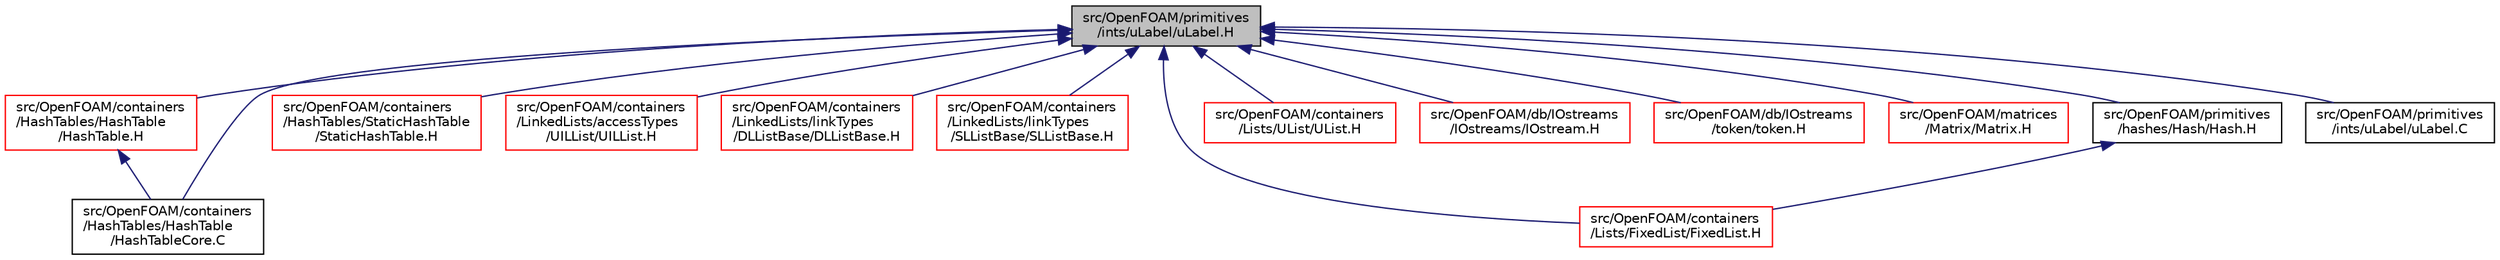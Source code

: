 digraph "src/OpenFOAM/primitives/ints/uLabel/uLabel.H"
{
  bgcolor="transparent";
  edge [fontname="Helvetica",fontsize="10",labelfontname="Helvetica",labelfontsize="10"];
  node [fontname="Helvetica",fontsize="10",shape=record];
  Node20 [label="src/OpenFOAM/primitives\l/ints/uLabel/uLabel.H",height=0.2,width=0.4,color="black", fillcolor="grey75", style="filled", fontcolor="black"];
  Node20 -> Node21 [dir="back",color="midnightblue",fontsize="10",style="solid",fontname="Helvetica"];
  Node21 [label="src/OpenFOAM/containers\l/HashTables/HashTable\l/HashTable.H",height=0.2,width=0.4,color="red",URL="$a09179.html"];
  Node21 -> Node3775 [dir="back",color="midnightblue",fontsize="10",style="solid",fontname="Helvetica"];
  Node3775 [label="src/OpenFOAM/containers\l/HashTables/HashTable\l/HashTableCore.C",height=0.2,width=0.4,color="black",URL="$a09182.html"];
  Node20 -> Node3775 [dir="back",color="midnightblue",fontsize="10",style="solid",fontname="Helvetica"];
  Node20 -> Node5432 [dir="back",color="midnightblue",fontsize="10",style="solid",fontname="Helvetica"];
  Node5432 [label="src/OpenFOAM/containers\l/HashTables/StaticHashTable\l/StaticHashTable.H",height=0.2,width=0.4,color="red",URL="$a09200.html"];
  Node20 -> Node5578 [dir="back",color="midnightblue",fontsize="10",style="solid",fontname="Helvetica"];
  Node5578 [label="src/OpenFOAM/containers\l/LinkedLists/accessTypes\l/UILList/UILList.H",height=0.2,width=0.4,color="red",URL="$a09248.html"];
  Node20 -> Node5589 [dir="back",color="midnightblue",fontsize="10",style="solid",fontname="Helvetica"];
  Node5589 [label="src/OpenFOAM/containers\l/LinkedLists/linkTypes\l/DLListBase/DLListBase.H",height=0.2,width=0.4,color="red",URL="$a09257.html"];
  Node20 -> Node5592 [dir="back",color="midnightblue",fontsize="10",style="solid",fontname="Helvetica"];
  Node5592 [label="src/OpenFOAM/containers\l/LinkedLists/linkTypes\l/SLListBase/SLListBase.H",height=0.2,width=0.4,color="red",URL="$a09266.html"];
  Node20 -> Node5598 [dir="back",color="midnightblue",fontsize="10",style="solid",fontname="Helvetica"];
  Node5598 [label="src/OpenFOAM/containers\l/Lists/FixedList/FixedList.H",height=0.2,width=0.4,color="red",URL="$a09344.html"];
  Node20 -> Node5606 [dir="back",color="midnightblue",fontsize="10",style="solid",fontname="Helvetica"];
  Node5606 [label="src/OpenFOAM/containers\l/Lists/UList/UList.H",height=0.2,width=0.4,color="red",URL="$a09461.html"];
  Node20 -> Node5725 [dir="back",color="midnightblue",fontsize="10",style="solid",fontname="Helvetica"];
  Node5725 [label="src/OpenFOAM/db/IOstreams\l/IOstreams/IOstream.H",height=0.2,width=0.4,color="red",URL="$a09812.html"];
  Node20 -> Node5388 [dir="back",color="midnightblue",fontsize="10",style="solid",fontname="Helvetica"];
  Node5388 [label="src/OpenFOAM/db/IOstreams\l/token/token.H",height=0.2,width=0.4,color="red",URL="$a09947.html"];
  Node20 -> Node4679 [dir="back",color="midnightblue",fontsize="10",style="solid",fontname="Helvetica"];
  Node4679 [label="src/OpenFOAM/matrices\l/Matrix/Matrix.H",height=0.2,width=0.4,color="red",URL="$a11738.html"];
  Node20 -> Node6051 [dir="back",color="midnightblue",fontsize="10",style="solid",fontname="Helvetica"];
  Node6051 [label="src/OpenFOAM/primitives\l/hashes/Hash/Hash.H",height=0.2,width=0.4,color="black",URL="$a13088.html"];
  Node6051 -> Node5598 [dir="back",color="midnightblue",fontsize="10",style="solid",fontname="Helvetica"];
  Node20 -> Node5799 [dir="back",color="midnightblue",fontsize="10",style="solid",fontname="Helvetica"];
  Node5799 [label="src/OpenFOAM/primitives\l/ints/uLabel/uLabel.C",height=0.2,width=0.4,color="black",URL="$a13187.html"];
}
